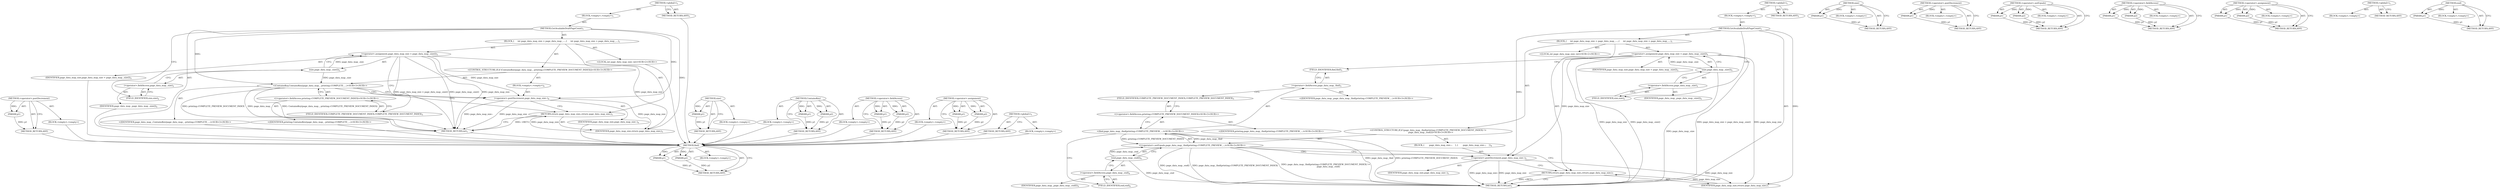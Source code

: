 digraph "&lt;global&gt;" {
vulnerable_71 [label=<(METHOD,find)>];
vulnerable_72 [label=<(PARAM,p1)>];
vulnerable_73 [label=<(PARAM,p2)>];
vulnerable_74 [label=<(BLOCK,&lt;empty&gt;,&lt;empty&gt;)>];
vulnerable_75 [label=<(METHOD_RETURN,ANY)>];
vulnerable_6 [label=<(METHOD,&lt;global&gt;)<SUB>1</SUB>>];
vulnerable_7 [label=<(BLOCK,&lt;empty&gt;,&lt;empty&gt;)<SUB>1</SUB>>];
vulnerable_8 [label=<(METHOD,GetAvailableDraftPageCount)<SUB>1</SUB>>];
vulnerable_9 [label=<(BLOCK,{
     int page_data_map_size = page_data_map_....,{
     int page_data_map_size = page_data_map_....)<SUB>1</SUB>>];
vulnerable_10 [label="<(LOCAL,int page_data_map_size: int)<SUB>2</SUB>>"];
vulnerable_11 [label=<(&lt;operator&gt;.assignment,page_data_map_size = page_data_map_.size())<SUB>2</SUB>>];
vulnerable_12 [label=<(IDENTIFIER,page_data_map_size,page_data_map_size = page_data_map_.size())<SUB>2</SUB>>];
vulnerable_13 [label=<(size,page_data_map_.size())<SUB>2</SUB>>];
vulnerable_14 [label=<(&lt;operator&gt;.fieldAccess,page_data_map_.size)<SUB>2</SUB>>];
vulnerable_15 [label=<(IDENTIFIER,page_data_map_,page_data_map_.size())<SUB>2</SUB>>];
vulnerable_16 [label=<(FIELD_IDENTIFIER,size,size)<SUB>2</SUB>>];
vulnerable_17 [label="<(CONTROL_STRUCTURE,IF,if (page_data_map_.find(printing::COMPLETE_PREVIEW_DOCUMENT_INDEX) !=
        page_data_map_.end()))<SUB>3</SUB>>"];
vulnerable_18 [label="<(&lt;operator&gt;.notEquals,page_data_map_.find(printing::COMPLETE_PREVIEW_...)<SUB>3</SUB>>"];
vulnerable_19 [label="<(find,page_data_map_.find(printing::COMPLETE_PREVIEW_...)<SUB>3</SUB>>"];
vulnerable_20 [label=<(&lt;operator&gt;.fieldAccess,page_data_map_.find)<SUB>3</SUB>>];
vulnerable_21 [label="<(IDENTIFIER,page_data_map_,page_data_map_.find(printing::COMPLETE_PREVIEW_...)<SUB>3</SUB>>"];
vulnerable_22 [label=<(FIELD_IDENTIFIER,find,find)<SUB>3</SUB>>];
vulnerable_23 [label="<(&lt;operator&gt;.fieldAccess,printing::COMPLETE_PREVIEW_DOCUMENT_INDEX)<SUB>3</SUB>>"];
vulnerable_24 [label="<(IDENTIFIER,printing,page_data_map_.find(printing::COMPLETE_PREVIEW_...)<SUB>3</SUB>>"];
vulnerable_25 [label=<(FIELD_IDENTIFIER,COMPLETE_PREVIEW_DOCUMENT_INDEX,COMPLETE_PREVIEW_DOCUMENT_INDEX)<SUB>3</SUB>>];
vulnerable_26 [label=<(end,page_data_map_.end())<SUB>4</SUB>>];
vulnerable_27 [label=<(&lt;operator&gt;.fieldAccess,page_data_map_.end)<SUB>4</SUB>>];
vulnerable_28 [label=<(IDENTIFIER,page_data_map_,page_data_map_.end())<SUB>4</SUB>>];
vulnerable_29 [label=<(FIELD_IDENTIFIER,end,end)<SUB>4</SUB>>];
vulnerable_30 [label=<(BLOCK,{
       page_data_map_size--;
    },{
       page_data_map_size--;
    })<SUB>4</SUB>>];
vulnerable_31 [label=<(&lt;operator&gt;.postDecrement,page_data_map_size--)<SUB>5</SUB>>];
vulnerable_32 [label=<(IDENTIFIER,page_data_map_size,page_data_map_size--)<SUB>5</SUB>>];
vulnerable_33 [label=<(RETURN,return page_data_map_size;,return page_data_map_size;)<SUB>7</SUB>>];
vulnerable_34 [label=<(IDENTIFIER,page_data_map_size,return page_data_map_size;)<SUB>7</SUB>>];
vulnerable_35 [label=<(METHOD_RETURN,int)<SUB>1</SUB>>];
vulnerable_37 [label=<(METHOD_RETURN,ANY)<SUB>1</SUB>>];
vulnerable_57 [label=<(METHOD,size)>];
vulnerable_58 [label=<(PARAM,p1)>];
vulnerable_59 [label=<(BLOCK,&lt;empty&gt;,&lt;empty&gt;)>];
vulnerable_60 [label=<(METHOD_RETURN,ANY)>];
vulnerable_80 [label=<(METHOD,&lt;operator&gt;.postDecrement)>];
vulnerable_81 [label=<(PARAM,p1)>];
vulnerable_82 [label=<(BLOCK,&lt;empty&gt;,&lt;empty&gt;)>];
vulnerable_83 [label=<(METHOD_RETURN,ANY)>];
vulnerable_66 [label=<(METHOD,&lt;operator&gt;.notEquals)>];
vulnerable_67 [label=<(PARAM,p1)>];
vulnerable_68 [label=<(PARAM,p2)>];
vulnerable_69 [label=<(BLOCK,&lt;empty&gt;,&lt;empty&gt;)>];
vulnerable_70 [label=<(METHOD_RETURN,ANY)>];
vulnerable_61 [label=<(METHOD,&lt;operator&gt;.fieldAccess)>];
vulnerable_62 [label=<(PARAM,p1)>];
vulnerable_63 [label=<(PARAM,p2)>];
vulnerable_64 [label=<(BLOCK,&lt;empty&gt;,&lt;empty&gt;)>];
vulnerable_65 [label=<(METHOD_RETURN,ANY)>];
vulnerable_52 [label=<(METHOD,&lt;operator&gt;.assignment)>];
vulnerable_53 [label=<(PARAM,p1)>];
vulnerable_54 [label=<(PARAM,p2)>];
vulnerable_55 [label=<(BLOCK,&lt;empty&gt;,&lt;empty&gt;)>];
vulnerable_56 [label=<(METHOD_RETURN,ANY)>];
vulnerable_46 [label=<(METHOD,&lt;global&gt;)<SUB>1</SUB>>];
vulnerable_47 [label=<(BLOCK,&lt;empty&gt;,&lt;empty&gt;)>];
vulnerable_48 [label=<(METHOD_RETURN,ANY)>];
vulnerable_76 [label=<(METHOD,end)>];
vulnerable_77 [label=<(PARAM,p1)>];
vulnerable_78 [label=<(BLOCK,&lt;empty&gt;,&lt;empty&gt;)>];
vulnerable_79 [label=<(METHOD_RETURN,ANY)>];
fixed_66 [label=<(METHOD,&lt;operator&gt;.postDecrement)>];
fixed_67 [label=<(PARAM,p1)>];
fixed_68 [label=<(BLOCK,&lt;empty&gt;,&lt;empty&gt;)>];
fixed_69 [label=<(METHOD_RETURN,ANY)>];
fixed_6 [label=<(METHOD,&lt;global&gt;)<SUB>1</SUB>>];
fixed_7 [label=<(BLOCK,&lt;empty&gt;,&lt;empty&gt;)<SUB>1</SUB>>];
fixed_8 [label=<(METHOD,GetAvailableDraftPageCount)<SUB>1</SUB>>];
fixed_9 [label=<(BLOCK,{
     int page_data_map_size = page_data_map_....,{
     int page_data_map_size = page_data_map_....)<SUB>1</SUB>>];
fixed_10 [label="<(LOCAL,int page_data_map_size: int)<SUB>2</SUB>>"];
fixed_11 [label=<(&lt;operator&gt;.assignment,page_data_map_size = page_data_map_.size())<SUB>2</SUB>>];
fixed_12 [label=<(IDENTIFIER,page_data_map_size,page_data_map_size = page_data_map_.size())<SUB>2</SUB>>];
fixed_13 [label=<(size,page_data_map_.size())<SUB>2</SUB>>];
fixed_14 [label=<(&lt;operator&gt;.fieldAccess,page_data_map_.size)<SUB>2</SUB>>];
fixed_15 [label=<(IDENTIFIER,page_data_map_,page_data_map_.size())<SUB>2</SUB>>];
fixed_16 [label=<(FIELD_IDENTIFIER,size,size)<SUB>2</SUB>>];
fixed_17 [label="<(CONTROL_STRUCTURE,IF,if (ContainsKey(page_data_map_, printing::COMPLETE_PREVIEW_DOCUMENT_INDEX)))<SUB>3</SUB>>"];
fixed_18 [label="<(ContainsKey,ContainsKey(page_data_map_, printing::COMPLETE_...)<SUB>3</SUB>>"];
fixed_19 [label="<(IDENTIFIER,page_data_map_,ContainsKey(page_data_map_, printing::COMPLETE_...)<SUB>3</SUB>>"];
fixed_20 [label="<(&lt;operator&gt;.fieldAccess,printing::COMPLETE_PREVIEW_DOCUMENT_INDEX)<SUB>3</SUB>>"];
fixed_21 [label="<(IDENTIFIER,printing,ContainsKey(page_data_map_, printing::COMPLETE_...)<SUB>3</SUB>>"];
fixed_22 [label=<(FIELD_IDENTIFIER,COMPLETE_PREVIEW_DOCUMENT_INDEX,COMPLETE_PREVIEW_DOCUMENT_INDEX)<SUB>3</SUB>>];
fixed_23 [label=<(BLOCK,&lt;empty&gt;,&lt;empty&gt;)<SUB>4</SUB>>];
fixed_24 [label=<(&lt;operator&gt;.postDecrement,page_data_map_size--)<SUB>4</SUB>>];
fixed_25 [label=<(IDENTIFIER,page_data_map_size,page_data_map_size--)<SUB>4</SUB>>];
fixed_26 [label=<(RETURN,return page_data_map_size;,return page_data_map_size;)<SUB>5</SUB>>];
fixed_27 [label=<(IDENTIFIER,page_data_map_size,return page_data_map_size;)<SUB>5</SUB>>];
fixed_28 [label=<(METHOD_RETURN,int)<SUB>1</SUB>>];
fixed_30 [label=<(METHOD_RETURN,ANY)<SUB>1</SUB>>];
fixed_52 [label=<(METHOD,size)>];
fixed_53 [label=<(PARAM,p1)>];
fixed_54 [label=<(BLOCK,&lt;empty&gt;,&lt;empty&gt;)>];
fixed_55 [label=<(METHOD_RETURN,ANY)>];
fixed_61 [label=<(METHOD,ContainsKey)>];
fixed_62 [label=<(PARAM,p1)>];
fixed_63 [label=<(PARAM,p2)>];
fixed_64 [label=<(BLOCK,&lt;empty&gt;,&lt;empty&gt;)>];
fixed_65 [label=<(METHOD_RETURN,ANY)>];
fixed_56 [label=<(METHOD,&lt;operator&gt;.fieldAccess)>];
fixed_57 [label=<(PARAM,p1)>];
fixed_58 [label=<(PARAM,p2)>];
fixed_59 [label=<(BLOCK,&lt;empty&gt;,&lt;empty&gt;)>];
fixed_60 [label=<(METHOD_RETURN,ANY)>];
fixed_47 [label=<(METHOD,&lt;operator&gt;.assignment)>];
fixed_48 [label=<(PARAM,p1)>];
fixed_49 [label=<(PARAM,p2)>];
fixed_50 [label=<(BLOCK,&lt;empty&gt;,&lt;empty&gt;)>];
fixed_51 [label=<(METHOD_RETURN,ANY)>];
fixed_41 [label=<(METHOD,&lt;global&gt;)<SUB>1</SUB>>];
fixed_42 [label=<(BLOCK,&lt;empty&gt;,&lt;empty&gt;)>];
fixed_43 [label=<(METHOD_RETURN,ANY)>];
vulnerable_71 -> vulnerable_72  [key=0, label="AST: "];
vulnerable_71 -> vulnerable_72  [key=1, label="DDG: "];
vulnerable_71 -> vulnerable_74  [key=0, label="AST: "];
vulnerable_71 -> vulnerable_73  [key=0, label="AST: "];
vulnerable_71 -> vulnerable_73  [key=1, label="DDG: "];
vulnerable_71 -> vulnerable_75  [key=0, label="AST: "];
vulnerable_71 -> vulnerable_75  [key=1, label="CFG: "];
vulnerable_72 -> vulnerable_75  [key=0, label="DDG: p1"];
vulnerable_73 -> vulnerable_75  [key=0, label="DDG: p2"];
vulnerable_6 -> vulnerable_7  [key=0, label="AST: "];
vulnerable_6 -> vulnerable_37  [key=0, label="AST: "];
vulnerable_6 -> vulnerable_37  [key=1, label="CFG: "];
vulnerable_7 -> vulnerable_8  [key=0, label="AST: "];
vulnerable_8 -> vulnerable_9  [key=0, label="AST: "];
vulnerable_8 -> vulnerable_35  [key=0, label="AST: "];
vulnerable_8 -> vulnerable_16  [key=0, label="CFG: "];
vulnerable_8 -> vulnerable_34  [key=0, label="DDG: "];
vulnerable_8 -> vulnerable_31  [key=0, label="DDG: "];
vulnerable_9 -> vulnerable_10  [key=0, label="AST: "];
vulnerable_9 -> vulnerable_11  [key=0, label="AST: "];
vulnerable_9 -> vulnerable_17  [key=0, label="AST: "];
vulnerable_9 -> vulnerable_33  [key=0, label="AST: "];
vulnerable_11 -> vulnerable_12  [key=0, label="AST: "];
vulnerable_11 -> vulnerable_13  [key=0, label="AST: "];
vulnerable_11 -> vulnerable_22  [key=0, label="CFG: "];
vulnerable_11 -> vulnerable_35  [key=0, label="DDG: page_data_map_size"];
vulnerable_11 -> vulnerable_35  [key=1, label="DDG: page_data_map_.size()"];
vulnerable_11 -> vulnerable_35  [key=2, label="DDG: page_data_map_size = page_data_map_.size()"];
vulnerable_11 -> vulnerable_34  [key=0, label="DDG: page_data_map_size"];
vulnerable_11 -> vulnerable_31  [key=0, label="DDG: page_data_map_size"];
vulnerable_13 -> vulnerable_14  [key=0, label="AST: "];
vulnerable_13 -> vulnerable_11  [key=0, label="CFG: "];
vulnerable_13 -> vulnerable_11  [key=1, label="DDG: page_data_map_.size"];
vulnerable_13 -> vulnerable_35  [key=0, label="DDG: page_data_map_.size"];
vulnerable_14 -> vulnerable_15  [key=0, label="AST: "];
vulnerable_14 -> vulnerable_16  [key=0, label="AST: "];
vulnerable_14 -> vulnerable_13  [key=0, label="CFG: "];
vulnerable_16 -> vulnerable_14  [key=0, label="CFG: "];
vulnerable_17 -> vulnerable_18  [key=0, label="AST: "];
vulnerable_17 -> vulnerable_30  [key=0, label="AST: "];
vulnerable_18 -> vulnerable_19  [key=0, label="AST: "];
vulnerable_18 -> vulnerable_26  [key=0, label="AST: "];
vulnerable_18 -> vulnerable_31  [key=0, label="CFG: "];
vulnerable_18 -> vulnerable_31  [key=1, label="CDG: "];
vulnerable_18 -> vulnerable_33  [key=0, label="CFG: "];
vulnerable_18 -> vulnerable_35  [key=0, label="DDG: page_data_map_.find(printing::COMPLETE_PREVIEW_DOCUMENT_INDEX)"];
vulnerable_18 -> vulnerable_35  [key=1, label="DDG: page_data_map_.end()"];
vulnerable_18 -> vulnerable_35  [key=2, label="DDG: page_data_map_.find(printing::COMPLETE_PREVIEW_DOCUMENT_INDEX) !=
        page_data_map_.end()"];
vulnerable_19 -> vulnerable_20  [key=0, label="AST: "];
vulnerable_19 -> vulnerable_23  [key=0, label="AST: "];
vulnerable_19 -> vulnerable_29  [key=0, label="CFG: "];
vulnerable_19 -> vulnerable_35  [key=0, label="DDG: page_data_map_.find"];
vulnerable_19 -> vulnerable_35  [key=1, label="DDG: printing::COMPLETE_PREVIEW_DOCUMENT_INDEX"];
vulnerable_19 -> vulnerable_18  [key=0, label="DDG: page_data_map_.find"];
vulnerable_19 -> vulnerable_18  [key=1, label="DDG: printing::COMPLETE_PREVIEW_DOCUMENT_INDEX"];
vulnerable_20 -> vulnerable_21  [key=0, label="AST: "];
vulnerable_20 -> vulnerable_22  [key=0, label="AST: "];
vulnerable_20 -> vulnerable_25  [key=0, label="CFG: "];
vulnerable_22 -> vulnerable_20  [key=0, label="CFG: "];
vulnerable_23 -> vulnerable_24  [key=0, label="AST: "];
vulnerable_23 -> vulnerable_25  [key=0, label="AST: "];
vulnerable_23 -> vulnerable_19  [key=0, label="CFG: "];
vulnerable_25 -> vulnerable_23  [key=0, label="CFG: "];
vulnerable_26 -> vulnerable_27  [key=0, label="AST: "];
vulnerable_26 -> vulnerable_18  [key=0, label="CFG: "];
vulnerable_26 -> vulnerable_18  [key=1, label="DDG: page_data_map_.end"];
vulnerable_26 -> vulnerable_35  [key=0, label="DDG: page_data_map_.end"];
vulnerable_27 -> vulnerable_28  [key=0, label="AST: "];
vulnerable_27 -> vulnerable_29  [key=0, label="AST: "];
vulnerable_27 -> vulnerable_26  [key=0, label="CFG: "];
vulnerable_29 -> vulnerable_27  [key=0, label="CFG: "];
vulnerable_30 -> vulnerable_31  [key=0, label="AST: "];
vulnerable_31 -> vulnerable_32  [key=0, label="AST: "];
vulnerable_31 -> vulnerable_33  [key=0, label="CFG: "];
vulnerable_31 -> vulnerable_35  [key=0, label="DDG: page_data_map_size"];
vulnerable_31 -> vulnerable_35  [key=1, label="DDG: page_data_map_size--"];
vulnerable_31 -> vulnerable_34  [key=0, label="DDG: page_data_map_size"];
vulnerable_33 -> vulnerable_34  [key=0, label="AST: "];
vulnerable_33 -> vulnerable_35  [key=0, label="CFG: "];
vulnerable_33 -> vulnerable_35  [key=1, label="DDG: &lt;RET&gt;"];
vulnerable_34 -> vulnerable_33  [key=0, label="DDG: page_data_map_size"];
vulnerable_57 -> vulnerable_58  [key=0, label="AST: "];
vulnerable_57 -> vulnerable_58  [key=1, label="DDG: "];
vulnerable_57 -> vulnerable_59  [key=0, label="AST: "];
vulnerable_57 -> vulnerable_60  [key=0, label="AST: "];
vulnerable_57 -> vulnerable_60  [key=1, label="CFG: "];
vulnerable_58 -> vulnerable_60  [key=0, label="DDG: p1"];
vulnerable_80 -> vulnerable_81  [key=0, label="AST: "];
vulnerable_80 -> vulnerable_81  [key=1, label="DDG: "];
vulnerable_80 -> vulnerable_82  [key=0, label="AST: "];
vulnerable_80 -> vulnerable_83  [key=0, label="AST: "];
vulnerable_80 -> vulnerable_83  [key=1, label="CFG: "];
vulnerable_81 -> vulnerable_83  [key=0, label="DDG: p1"];
vulnerable_66 -> vulnerable_67  [key=0, label="AST: "];
vulnerable_66 -> vulnerable_67  [key=1, label="DDG: "];
vulnerable_66 -> vulnerable_69  [key=0, label="AST: "];
vulnerable_66 -> vulnerable_68  [key=0, label="AST: "];
vulnerable_66 -> vulnerable_68  [key=1, label="DDG: "];
vulnerable_66 -> vulnerable_70  [key=0, label="AST: "];
vulnerable_66 -> vulnerable_70  [key=1, label="CFG: "];
vulnerable_67 -> vulnerable_70  [key=0, label="DDG: p1"];
vulnerable_68 -> vulnerable_70  [key=0, label="DDG: p2"];
vulnerable_61 -> vulnerable_62  [key=0, label="AST: "];
vulnerable_61 -> vulnerable_62  [key=1, label="DDG: "];
vulnerable_61 -> vulnerable_64  [key=0, label="AST: "];
vulnerable_61 -> vulnerable_63  [key=0, label="AST: "];
vulnerable_61 -> vulnerable_63  [key=1, label="DDG: "];
vulnerable_61 -> vulnerable_65  [key=0, label="AST: "];
vulnerable_61 -> vulnerable_65  [key=1, label="CFG: "];
vulnerable_62 -> vulnerable_65  [key=0, label="DDG: p1"];
vulnerable_63 -> vulnerable_65  [key=0, label="DDG: p2"];
vulnerable_52 -> vulnerable_53  [key=0, label="AST: "];
vulnerable_52 -> vulnerable_53  [key=1, label="DDG: "];
vulnerable_52 -> vulnerable_55  [key=0, label="AST: "];
vulnerable_52 -> vulnerable_54  [key=0, label="AST: "];
vulnerable_52 -> vulnerable_54  [key=1, label="DDG: "];
vulnerable_52 -> vulnerable_56  [key=0, label="AST: "];
vulnerable_52 -> vulnerable_56  [key=1, label="CFG: "];
vulnerable_53 -> vulnerable_56  [key=0, label="DDG: p1"];
vulnerable_54 -> vulnerable_56  [key=0, label="DDG: p2"];
vulnerable_46 -> vulnerable_47  [key=0, label="AST: "];
vulnerable_46 -> vulnerable_48  [key=0, label="AST: "];
vulnerable_46 -> vulnerable_48  [key=1, label="CFG: "];
vulnerable_76 -> vulnerable_77  [key=0, label="AST: "];
vulnerable_76 -> vulnerable_77  [key=1, label="DDG: "];
vulnerable_76 -> vulnerable_78  [key=0, label="AST: "];
vulnerable_76 -> vulnerable_79  [key=0, label="AST: "];
vulnerable_76 -> vulnerable_79  [key=1, label="CFG: "];
vulnerable_77 -> vulnerable_79  [key=0, label="DDG: p1"];
fixed_66 -> fixed_67  [key=0, label="AST: "];
fixed_66 -> fixed_67  [key=1, label="DDG: "];
fixed_66 -> fixed_68  [key=0, label="AST: "];
fixed_66 -> fixed_69  [key=0, label="AST: "];
fixed_66 -> fixed_69  [key=1, label="CFG: "];
fixed_67 -> fixed_69  [key=0, label="DDG: p1"];
fixed_68 -> vulnerable_71  [key=0];
fixed_69 -> vulnerable_71  [key=0];
fixed_6 -> fixed_7  [key=0, label="AST: "];
fixed_6 -> fixed_30  [key=0, label="AST: "];
fixed_6 -> fixed_30  [key=1, label="CFG: "];
fixed_7 -> fixed_8  [key=0, label="AST: "];
fixed_8 -> fixed_9  [key=0, label="AST: "];
fixed_8 -> fixed_28  [key=0, label="AST: "];
fixed_8 -> fixed_16  [key=0, label="CFG: "];
fixed_8 -> fixed_27  [key=0, label="DDG: "];
fixed_8 -> fixed_18  [key=0, label="DDG: "];
fixed_8 -> fixed_24  [key=0, label="DDG: "];
fixed_9 -> fixed_10  [key=0, label="AST: "];
fixed_9 -> fixed_11  [key=0, label="AST: "];
fixed_9 -> fixed_17  [key=0, label="AST: "];
fixed_9 -> fixed_26  [key=0, label="AST: "];
fixed_10 -> vulnerable_71  [key=0];
fixed_11 -> fixed_12  [key=0, label="AST: "];
fixed_11 -> fixed_13  [key=0, label="AST: "];
fixed_11 -> fixed_22  [key=0, label="CFG: "];
fixed_11 -> fixed_28  [key=0, label="DDG: page_data_map_size"];
fixed_11 -> fixed_28  [key=1, label="DDG: page_data_map_.size()"];
fixed_11 -> fixed_28  [key=2, label="DDG: page_data_map_size = page_data_map_.size()"];
fixed_11 -> fixed_27  [key=0, label="DDG: page_data_map_size"];
fixed_11 -> fixed_24  [key=0, label="DDG: page_data_map_size"];
fixed_12 -> vulnerable_71  [key=0];
fixed_13 -> fixed_14  [key=0, label="AST: "];
fixed_13 -> fixed_11  [key=0, label="CFG: "];
fixed_13 -> fixed_11  [key=1, label="DDG: page_data_map_.size"];
fixed_13 -> fixed_18  [key=0, label="DDG: page_data_map_.size"];
fixed_14 -> fixed_15  [key=0, label="AST: "];
fixed_14 -> fixed_16  [key=0, label="AST: "];
fixed_14 -> fixed_13  [key=0, label="CFG: "];
fixed_15 -> vulnerable_71  [key=0];
fixed_16 -> fixed_14  [key=0, label="CFG: "];
fixed_17 -> fixed_18  [key=0, label="AST: "];
fixed_17 -> fixed_23  [key=0, label="AST: "];
fixed_18 -> fixed_19  [key=0, label="AST: "];
fixed_18 -> fixed_20  [key=0, label="AST: "];
fixed_18 -> fixed_24  [key=0, label="CFG: "];
fixed_18 -> fixed_24  [key=1, label="CDG: "];
fixed_18 -> fixed_26  [key=0, label="CFG: "];
fixed_18 -> fixed_28  [key=0, label="DDG: page_data_map_"];
fixed_18 -> fixed_28  [key=1, label="DDG: printing::COMPLETE_PREVIEW_DOCUMENT_INDEX"];
fixed_18 -> fixed_28  [key=2, label="DDG: ContainsKey(page_data_map_, printing::COMPLETE_PREVIEW_DOCUMENT_INDEX)"];
fixed_19 -> vulnerable_71  [key=0];
fixed_20 -> fixed_21  [key=0, label="AST: "];
fixed_20 -> fixed_22  [key=0, label="AST: "];
fixed_20 -> fixed_18  [key=0, label="CFG: "];
fixed_21 -> vulnerable_71  [key=0];
fixed_22 -> fixed_20  [key=0, label="CFG: "];
fixed_23 -> fixed_24  [key=0, label="AST: "];
fixed_24 -> fixed_25  [key=0, label="AST: "];
fixed_24 -> fixed_26  [key=0, label="CFG: "];
fixed_24 -> fixed_28  [key=0, label="DDG: page_data_map_size"];
fixed_24 -> fixed_28  [key=1, label="DDG: page_data_map_size--"];
fixed_24 -> fixed_27  [key=0, label="DDG: page_data_map_size"];
fixed_25 -> vulnerable_71  [key=0];
fixed_26 -> fixed_27  [key=0, label="AST: "];
fixed_26 -> fixed_28  [key=0, label="CFG: "];
fixed_26 -> fixed_28  [key=1, label="DDG: &lt;RET&gt;"];
fixed_27 -> fixed_26  [key=0, label="DDG: page_data_map_size"];
fixed_28 -> vulnerable_71  [key=0];
fixed_30 -> vulnerable_71  [key=0];
fixed_52 -> fixed_53  [key=0, label="AST: "];
fixed_52 -> fixed_53  [key=1, label="DDG: "];
fixed_52 -> fixed_54  [key=0, label="AST: "];
fixed_52 -> fixed_55  [key=0, label="AST: "];
fixed_52 -> fixed_55  [key=1, label="CFG: "];
fixed_53 -> fixed_55  [key=0, label="DDG: p1"];
fixed_54 -> vulnerable_71  [key=0];
fixed_55 -> vulnerable_71  [key=0];
fixed_61 -> fixed_62  [key=0, label="AST: "];
fixed_61 -> fixed_62  [key=1, label="DDG: "];
fixed_61 -> fixed_64  [key=0, label="AST: "];
fixed_61 -> fixed_63  [key=0, label="AST: "];
fixed_61 -> fixed_63  [key=1, label="DDG: "];
fixed_61 -> fixed_65  [key=0, label="AST: "];
fixed_61 -> fixed_65  [key=1, label="CFG: "];
fixed_62 -> fixed_65  [key=0, label="DDG: p1"];
fixed_63 -> fixed_65  [key=0, label="DDG: p2"];
fixed_64 -> vulnerable_71  [key=0];
fixed_65 -> vulnerable_71  [key=0];
fixed_56 -> fixed_57  [key=0, label="AST: "];
fixed_56 -> fixed_57  [key=1, label="DDG: "];
fixed_56 -> fixed_59  [key=0, label="AST: "];
fixed_56 -> fixed_58  [key=0, label="AST: "];
fixed_56 -> fixed_58  [key=1, label="DDG: "];
fixed_56 -> fixed_60  [key=0, label="AST: "];
fixed_56 -> fixed_60  [key=1, label="CFG: "];
fixed_57 -> fixed_60  [key=0, label="DDG: p1"];
fixed_58 -> fixed_60  [key=0, label="DDG: p2"];
fixed_59 -> vulnerable_71  [key=0];
fixed_60 -> vulnerable_71  [key=0];
fixed_47 -> fixed_48  [key=0, label="AST: "];
fixed_47 -> fixed_48  [key=1, label="DDG: "];
fixed_47 -> fixed_50  [key=0, label="AST: "];
fixed_47 -> fixed_49  [key=0, label="AST: "];
fixed_47 -> fixed_49  [key=1, label="DDG: "];
fixed_47 -> fixed_51  [key=0, label="AST: "];
fixed_47 -> fixed_51  [key=1, label="CFG: "];
fixed_48 -> fixed_51  [key=0, label="DDG: p1"];
fixed_49 -> fixed_51  [key=0, label="DDG: p2"];
fixed_50 -> vulnerable_71  [key=0];
fixed_51 -> vulnerable_71  [key=0];
fixed_41 -> fixed_42  [key=0, label="AST: "];
fixed_41 -> fixed_43  [key=0, label="AST: "];
fixed_41 -> fixed_43  [key=1, label="CFG: "];
fixed_42 -> vulnerable_71  [key=0];
fixed_43 -> vulnerable_71  [key=0];
}
